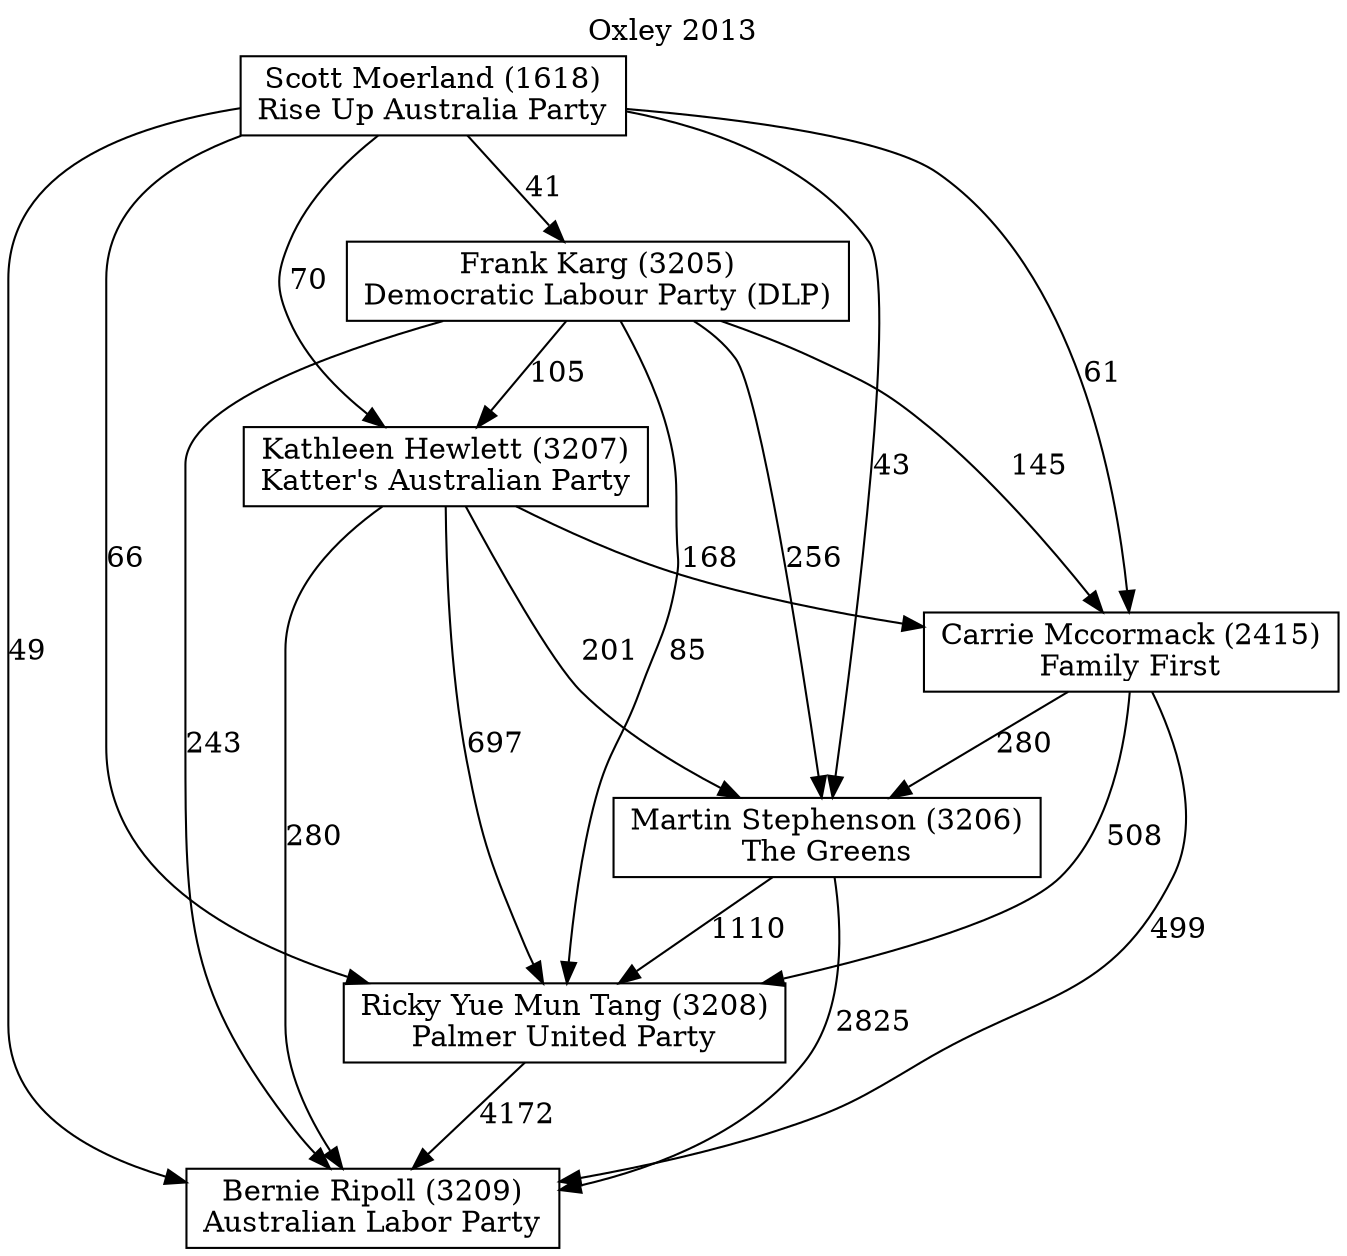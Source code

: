 // House preference flow
digraph "Bernie Ripoll (3209)_Oxley_2013" {
	graph [label="Oxley 2013" labelloc=t mclimit=10]
	node [shape=box]
	"Bernie Ripoll (3209)" [label="Bernie Ripoll (3209)
Australian Labor Party"]
	"Ricky Yue Mun Tang (3208)" [label="Ricky Yue Mun Tang (3208)
Palmer United Party"]
	"Martin Stephenson (3206)" [label="Martin Stephenson (3206)
The Greens"]
	"Carrie Mccormack (2415)" [label="Carrie Mccormack (2415)
Family First"]
	"Kathleen Hewlett (3207)" [label="Kathleen Hewlett (3207)
Katter's Australian Party"]
	"Frank Karg (3205)" [label="Frank Karg (3205)
Democratic Labour Party (DLP)"]
	"Scott Moerland (1618)" [label="Scott Moerland (1618)
Rise Up Australia Party"]
	"Ricky Yue Mun Tang (3208)" -> "Bernie Ripoll (3209)" [label=4172]
	"Martin Stephenson (3206)" -> "Ricky Yue Mun Tang (3208)" [label=1110]
	"Carrie Mccormack (2415)" -> "Martin Stephenson (3206)" [label=280]
	"Kathleen Hewlett (3207)" -> "Carrie Mccormack (2415)" [label=168]
	"Frank Karg (3205)" -> "Kathleen Hewlett (3207)" [label=105]
	"Scott Moerland (1618)" -> "Frank Karg (3205)" [label=41]
	"Martin Stephenson (3206)" -> "Bernie Ripoll (3209)" [label=2825]
	"Carrie Mccormack (2415)" -> "Bernie Ripoll (3209)" [label=499]
	"Kathleen Hewlett (3207)" -> "Bernie Ripoll (3209)" [label=280]
	"Frank Karg (3205)" -> "Bernie Ripoll (3209)" [label=243]
	"Scott Moerland (1618)" -> "Bernie Ripoll (3209)" [label=49]
	"Scott Moerland (1618)" -> "Kathleen Hewlett (3207)" [label=70]
	"Frank Karg (3205)" -> "Carrie Mccormack (2415)" [label=145]
	"Scott Moerland (1618)" -> "Carrie Mccormack (2415)" [label=61]
	"Kathleen Hewlett (3207)" -> "Martin Stephenson (3206)" [label=201]
	"Frank Karg (3205)" -> "Martin Stephenson (3206)" [label=256]
	"Scott Moerland (1618)" -> "Martin Stephenson (3206)" [label=43]
	"Carrie Mccormack (2415)" -> "Ricky Yue Mun Tang (3208)" [label=508]
	"Kathleen Hewlett (3207)" -> "Ricky Yue Mun Tang (3208)" [label=697]
	"Frank Karg (3205)" -> "Ricky Yue Mun Tang (3208)" [label=85]
	"Scott Moerland (1618)" -> "Ricky Yue Mun Tang (3208)" [label=66]
}
